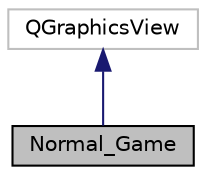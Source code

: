 digraph "Normal_Game"
{
 // LATEX_PDF_SIZE
  edge [fontname="Helvetica",fontsize="10",labelfontname="Helvetica",labelfontsize="10"];
  node [fontname="Helvetica",fontsize="10",shape=record];
  Node1 [label="Normal_Game",height=0.2,width=0.4,color="black", fillcolor="grey75", style="filled", fontcolor="black",tooltip="Declaracion de la clase Normal_Game la cual establece las condiciones de juego para la dificultad fac..."];
  Node2 -> Node1 [dir="back",color="midnightblue",fontsize="10",style="solid"];
  Node2 [label="QGraphicsView",height=0.2,width=0.4,color="grey75", fillcolor="white", style="filled",tooltip=" "];
}
